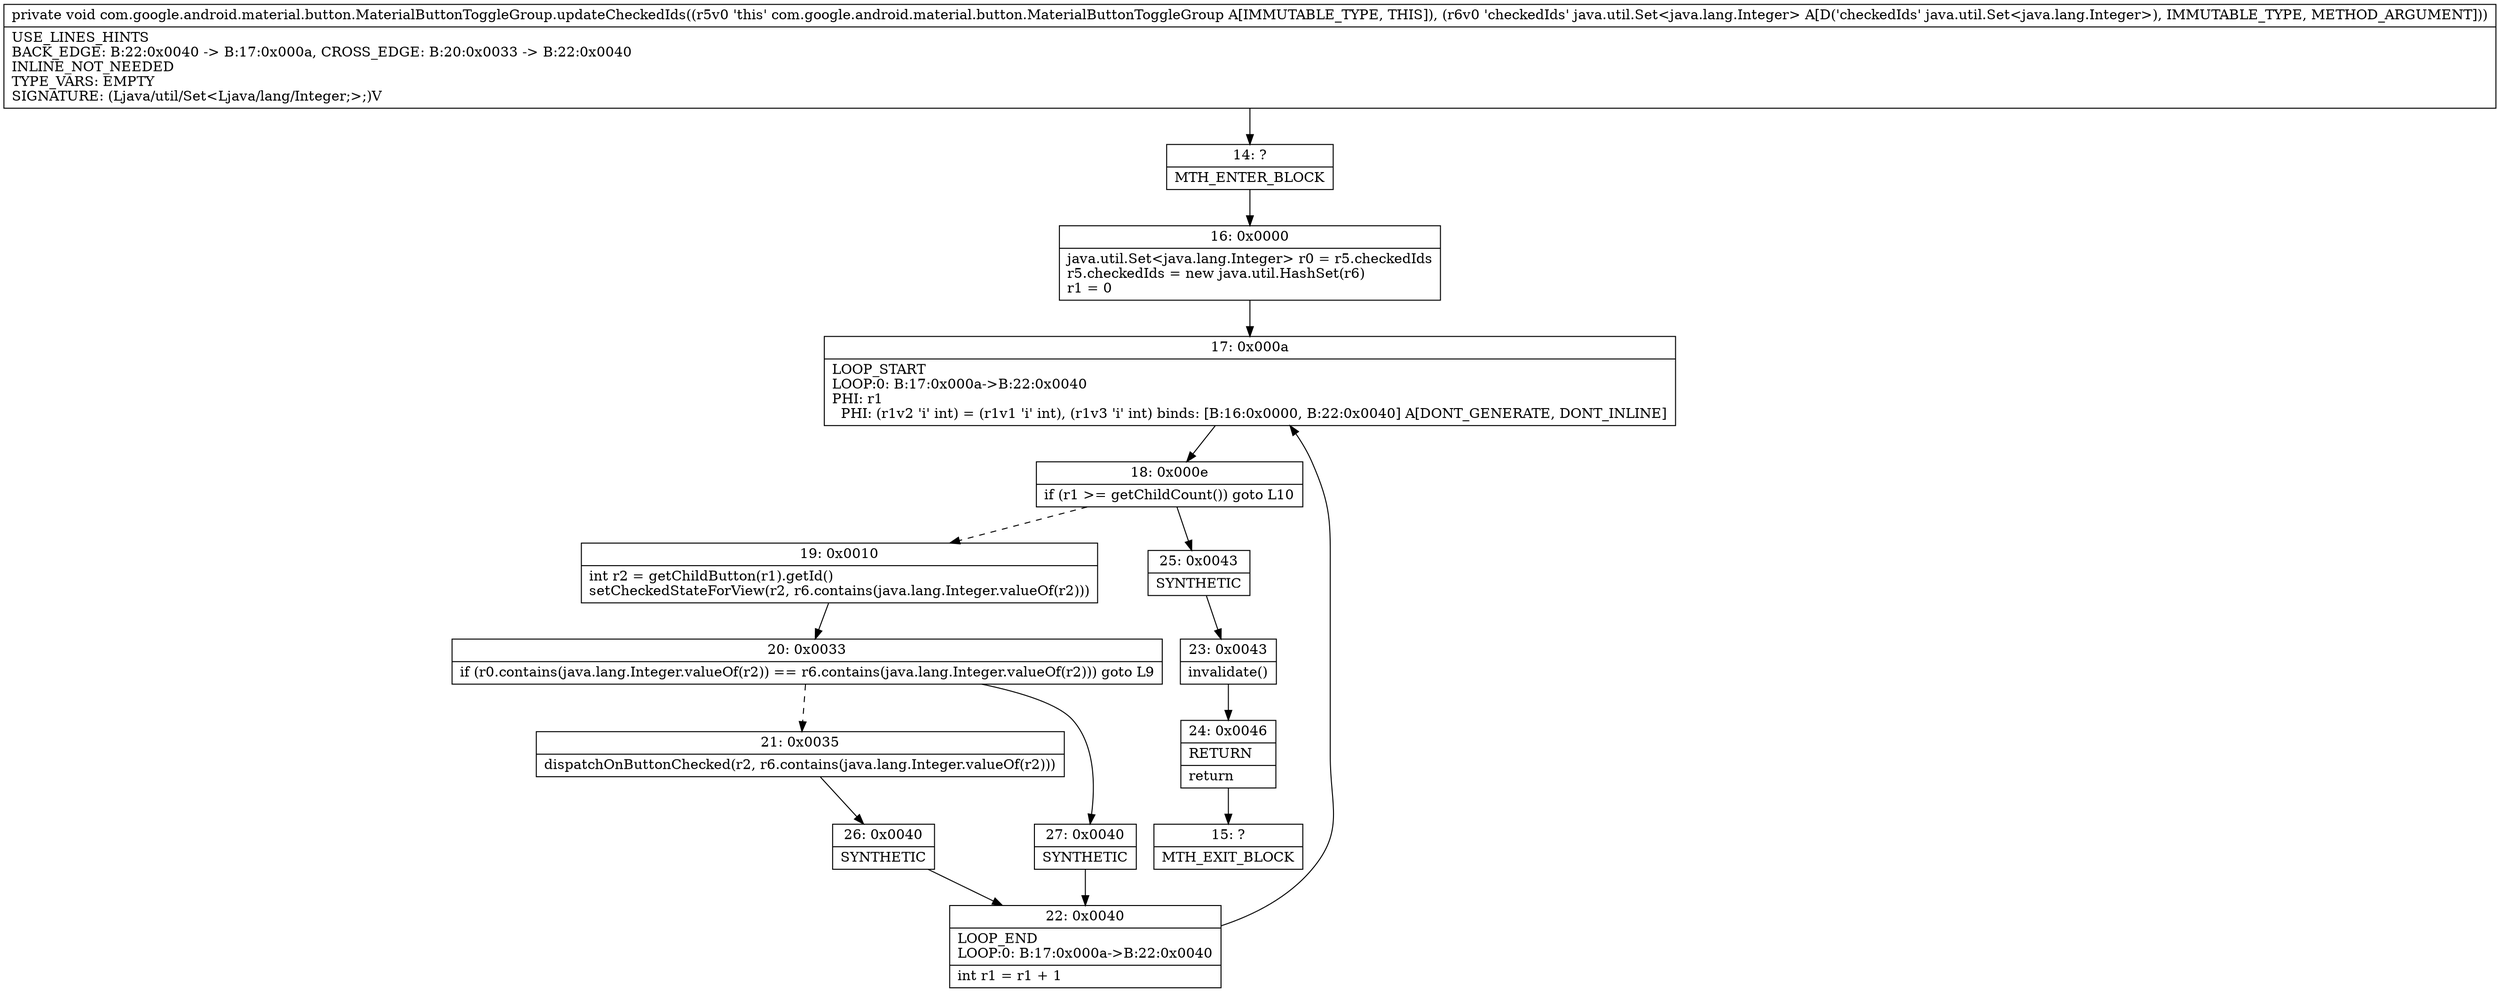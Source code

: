 digraph "CFG forcom.google.android.material.button.MaterialButtonToggleGroup.updateCheckedIds(Ljava\/util\/Set;)V" {
Node_14 [shape=record,label="{14\:\ ?|MTH_ENTER_BLOCK\l}"];
Node_16 [shape=record,label="{16\:\ 0x0000|java.util.Set\<java.lang.Integer\> r0 = r5.checkedIds\lr5.checkedIds = new java.util.HashSet(r6)\lr1 = 0\l}"];
Node_17 [shape=record,label="{17\:\ 0x000a|LOOP_START\lLOOP:0: B:17:0x000a\-\>B:22:0x0040\lPHI: r1 \l  PHI: (r1v2 'i' int) = (r1v1 'i' int), (r1v3 'i' int) binds: [B:16:0x0000, B:22:0x0040] A[DONT_GENERATE, DONT_INLINE]\l}"];
Node_18 [shape=record,label="{18\:\ 0x000e|if (r1 \>= getChildCount()) goto L10\l}"];
Node_19 [shape=record,label="{19\:\ 0x0010|int r2 = getChildButton(r1).getId()\lsetCheckedStateForView(r2, r6.contains(java.lang.Integer.valueOf(r2)))\l}"];
Node_20 [shape=record,label="{20\:\ 0x0033|if (r0.contains(java.lang.Integer.valueOf(r2)) == r6.contains(java.lang.Integer.valueOf(r2))) goto L9\l}"];
Node_21 [shape=record,label="{21\:\ 0x0035|dispatchOnButtonChecked(r2, r6.contains(java.lang.Integer.valueOf(r2)))\l}"];
Node_26 [shape=record,label="{26\:\ 0x0040|SYNTHETIC\l}"];
Node_22 [shape=record,label="{22\:\ 0x0040|LOOP_END\lLOOP:0: B:17:0x000a\-\>B:22:0x0040\l|int r1 = r1 + 1\l}"];
Node_27 [shape=record,label="{27\:\ 0x0040|SYNTHETIC\l}"];
Node_25 [shape=record,label="{25\:\ 0x0043|SYNTHETIC\l}"];
Node_23 [shape=record,label="{23\:\ 0x0043|invalidate()\l}"];
Node_24 [shape=record,label="{24\:\ 0x0046|RETURN\l|return\l}"];
Node_15 [shape=record,label="{15\:\ ?|MTH_EXIT_BLOCK\l}"];
MethodNode[shape=record,label="{private void com.google.android.material.button.MaterialButtonToggleGroup.updateCheckedIds((r5v0 'this' com.google.android.material.button.MaterialButtonToggleGroup A[IMMUTABLE_TYPE, THIS]), (r6v0 'checkedIds' java.util.Set\<java.lang.Integer\> A[D('checkedIds' java.util.Set\<java.lang.Integer\>), IMMUTABLE_TYPE, METHOD_ARGUMENT]))  | USE_LINES_HINTS\lBACK_EDGE: B:22:0x0040 \-\> B:17:0x000a, CROSS_EDGE: B:20:0x0033 \-\> B:22:0x0040\lINLINE_NOT_NEEDED\lTYPE_VARS: EMPTY\lSIGNATURE: (Ljava\/util\/Set\<Ljava\/lang\/Integer;\>;)V\l}"];
MethodNode -> Node_14;Node_14 -> Node_16;
Node_16 -> Node_17;
Node_17 -> Node_18;
Node_18 -> Node_19[style=dashed];
Node_18 -> Node_25;
Node_19 -> Node_20;
Node_20 -> Node_21[style=dashed];
Node_20 -> Node_27;
Node_21 -> Node_26;
Node_26 -> Node_22;
Node_22 -> Node_17;
Node_27 -> Node_22;
Node_25 -> Node_23;
Node_23 -> Node_24;
Node_24 -> Node_15;
}

